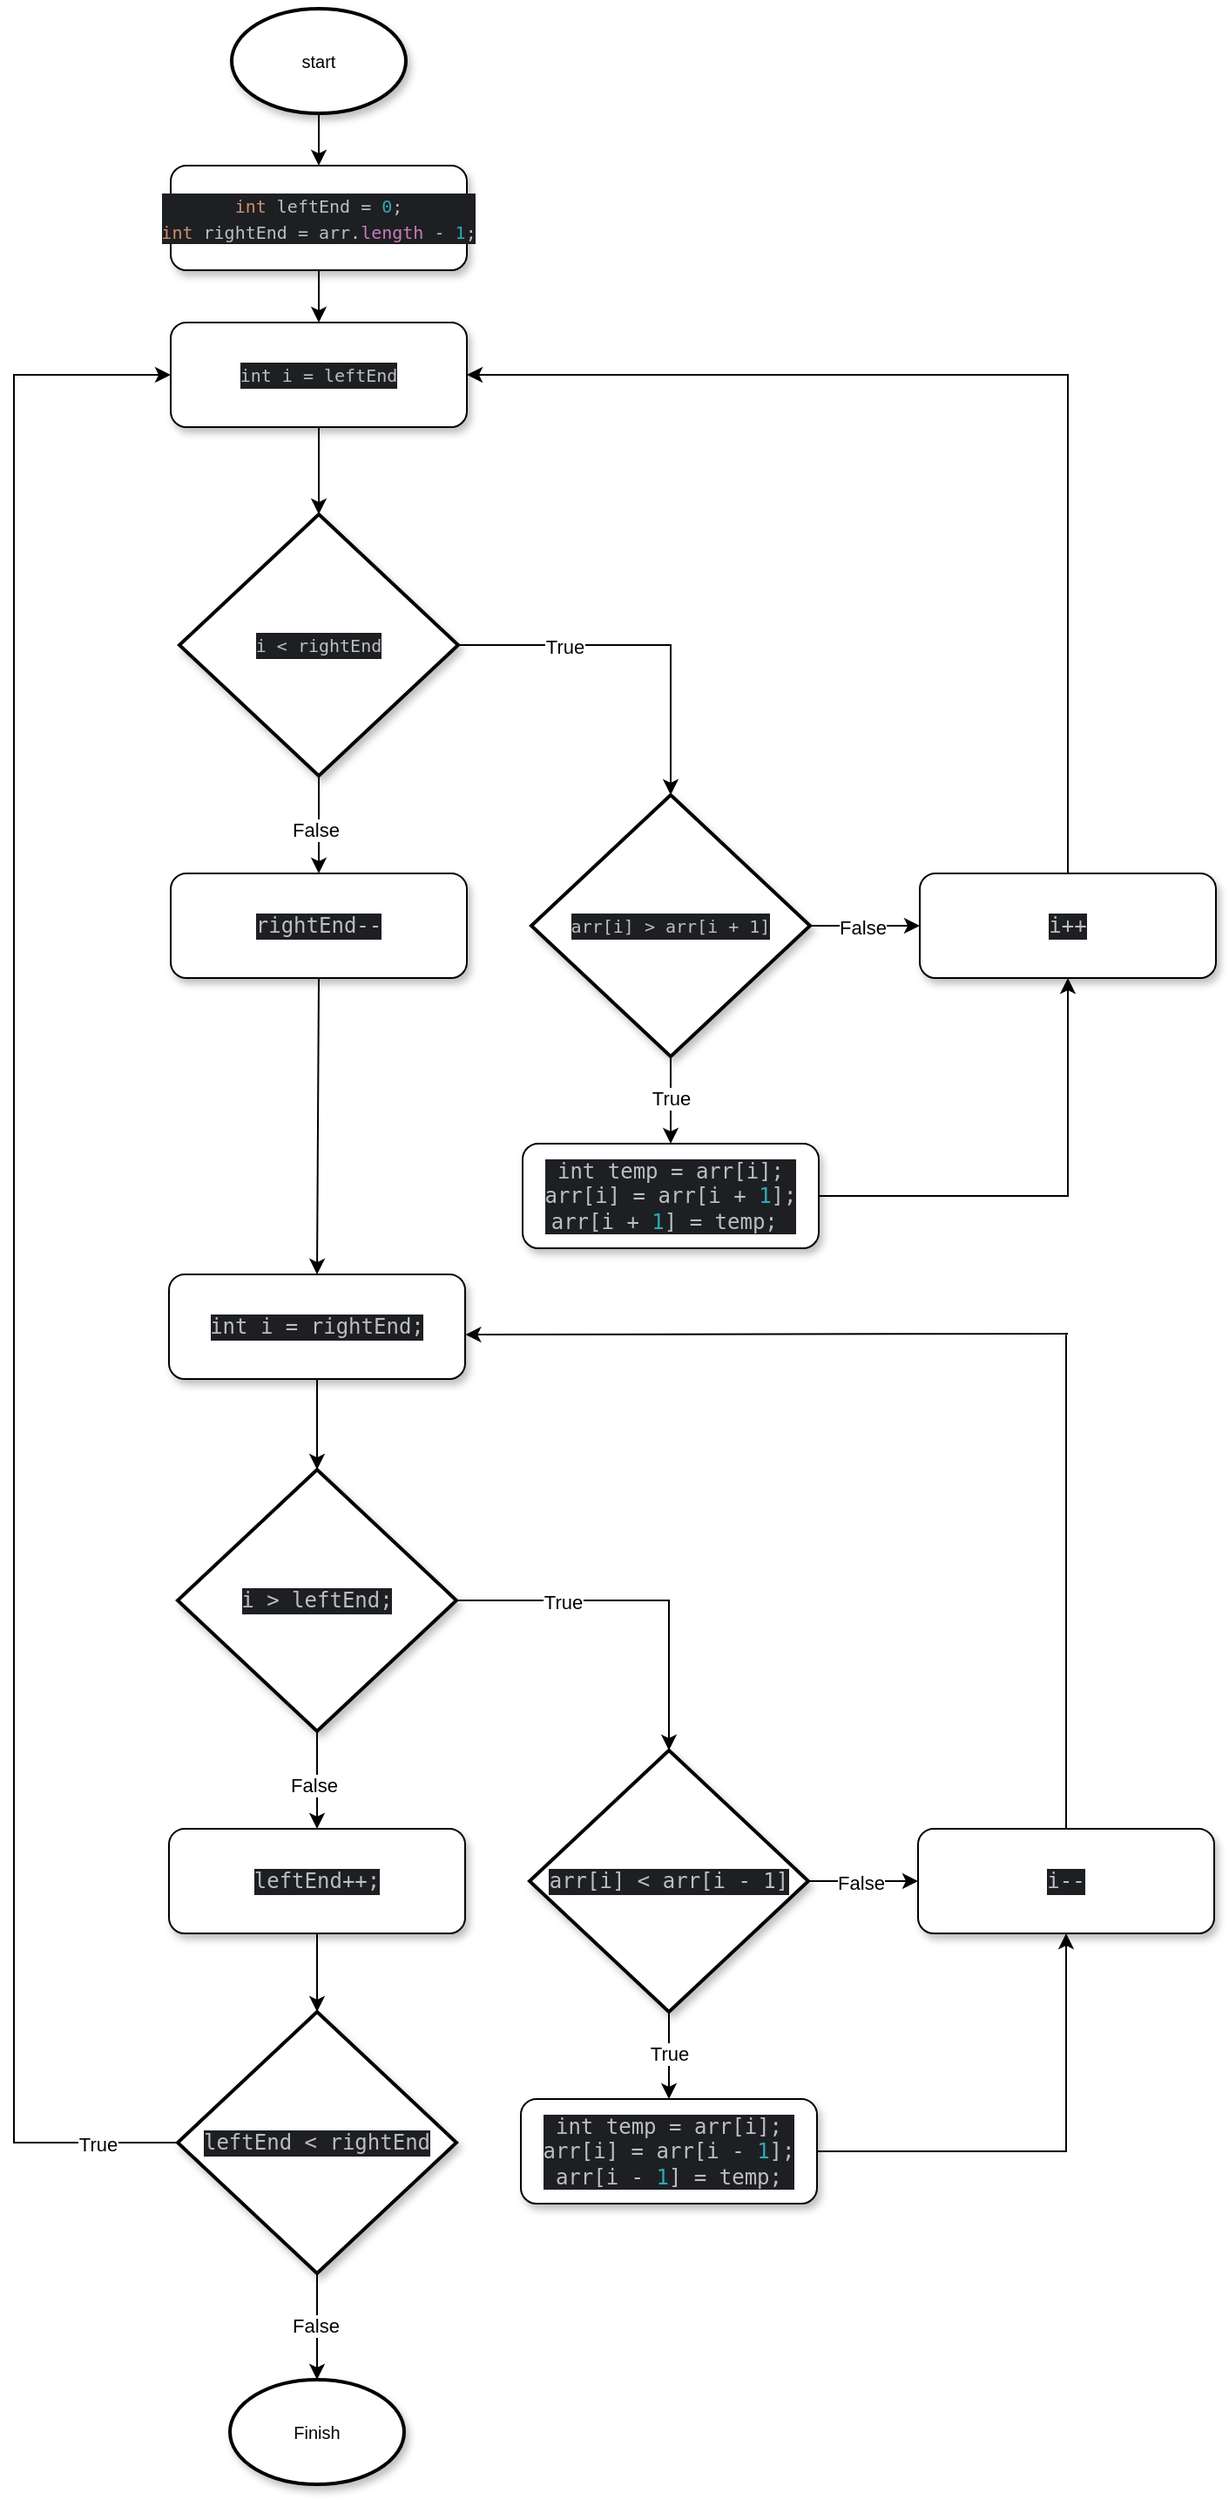 <mxfile version="23.1.5" type="device">
  <diagram id="C5RBs43oDa-KdzZeNtuy" name="Page-1">
    <mxGraphModel dx="1500" dy="757" grid="1" gridSize="10" guides="1" tooltips="1" connect="1" arrows="1" fold="1" page="1" pageScale="1" pageWidth="827" pageHeight="1169" math="0" shadow="0">
      <root>
        <mxCell id="WIyWlLk6GJQsqaUBKTNV-0" />
        <mxCell id="WIyWlLk6GJQsqaUBKTNV-1" parent="WIyWlLk6GJQsqaUBKTNV-0" />
        <mxCell id="0OGq3kWGWBpuJd9hsDQ8-0" value="&lt;div style=&quot;background-color:#1e1f22;color:#bcbec4&quot;&gt;&lt;pre style=&quot;font-family:&#39;JetBrains Mono&#39;,monospace;font-size:9,8pt;&quot;&gt;&lt;font style=&quot;font-size: 10px;&quot;&gt;&lt;span style=&quot;color:#cf8e6d;&quot;&gt;int &lt;/span&gt;leftEnd = &lt;span style=&quot;color:#2aacb8;&quot;&gt;0&lt;/span&gt;;&lt;br&gt;&lt;span style=&quot;color:#cf8e6d;&quot;&gt;int &lt;/span&gt;rightEnd = arr.&lt;span style=&quot;color:#c77dbb;&quot;&gt;length &lt;/span&gt;- &lt;span style=&quot;color:#2aacb8;&quot;&gt;1&lt;/span&gt;;&lt;/font&gt;&lt;/pre&gt;&lt;/div&gt;" style="rounded=1;whiteSpace=wrap;html=1;fillColor=#FFFFFF;shadow=1;" vertex="1" parent="WIyWlLk6GJQsqaUBKTNV-1">
          <mxGeometry x="131" y="150" width="170" height="60" as="geometry" />
        </mxCell>
        <mxCell id="0OGq3kWGWBpuJd9hsDQ8-1" style="edgeStyle=none;rounded=0;orthogonalLoop=1;jettySize=auto;html=1;exitX=0.5;exitY=1;exitDx=0;exitDy=0;exitPerimeter=0;entryX=0.5;entryY=0;entryDx=0;entryDy=0;fillColor=#FFFFFF;" edge="1" parent="WIyWlLk6GJQsqaUBKTNV-1" source="0OGq3kWGWBpuJd9hsDQ8-3" target="0OGq3kWGWBpuJd9hsDQ8-10">
          <mxGeometry relative="1" as="geometry" />
        </mxCell>
        <mxCell id="0OGq3kWGWBpuJd9hsDQ8-2" value="False" style="edgeLabel;html=1;align=center;verticalAlign=middle;resizable=0;points=[];fillColor=#FFFFFF;" vertex="1" connectable="0" parent="0OGq3kWGWBpuJd9hsDQ8-1">
          <mxGeometry x="0.097" y="-2" relative="1" as="geometry">
            <mxPoint as="offset" />
          </mxGeometry>
        </mxCell>
        <mxCell id="0OGq3kWGWBpuJd9hsDQ8-3" value="&lt;div style=&quot;background-color:#1e1f22;color:#bcbec4&quot;&gt;&lt;pre style=&quot;font-family:&#39;JetBrains Mono&#39;,monospace;font-size:9,8pt;&quot;&gt;&lt;font style=&quot;font-size: 10px;&quot;&gt;i &amp;lt; rightEnd&lt;/font&gt;&lt;/pre&gt;&lt;/div&gt;" style="strokeWidth=2;html=1;shape=mxgraph.flowchart.decision;whiteSpace=wrap;fillColor=#FFFFFF;shadow=1;" vertex="1" parent="WIyWlLk6GJQsqaUBKTNV-1">
          <mxGeometry x="136" y="350" width="160" height="150" as="geometry" />
        </mxCell>
        <mxCell id="0OGq3kWGWBpuJd9hsDQ8-4" style="edgeStyle=none;rounded=0;orthogonalLoop=1;jettySize=auto;html=1;exitX=0.5;exitY=1;exitDx=0;exitDy=0;exitPerimeter=0;entryX=0.5;entryY=0;entryDx=0;entryDy=0;fillColor=#FFFFFF;" edge="1" parent="WIyWlLk6GJQsqaUBKTNV-1" source="0OGq3kWGWBpuJd9hsDQ8-5" target="0OGq3kWGWBpuJd9hsDQ8-0">
          <mxGeometry relative="1" as="geometry" />
        </mxCell>
        <mxCell id="0OGq3kWGWBpuJd9hsDQ8-5" value="&lt;font style=&quot;font-size: 10px;&quot;&gt;start&lt;/font&gt;" style="strokeWidth=2;html=1;shape=mxgraph.flowchart.start_1;whiteSpace=wrap;fillColor=#FFFFFF;shadow=1;" vertex="1" parent="WIyWlLk6GJQsqaUBKTNV-1">
          <mxGeometry x="166" y="60" width="100" height="60" as="geometry" />
        </mxCell>
        <mxCell id="0OGq3kWGWBpuJd9hsDQ8-6" style="edgeStyle=none;rounded=0;orthogonalLoop=1;jettySize=auto;html=1;exitX=0.5;exitY=1;exitDx=0;exitDy=0;entryX=0.5;entryY=0;entryDx=0;entryDy=0;fillColor=#FFFFFF;" edge="1" parent="WIyWlLk6GJQsqaUBKTNV-1" source="0OGq3kWGWBpuJd9hsDQ8-0" target="0OGq3kWGWBpuJd9hsDQ8-7">
          <mxGeometry relative="1" as="geometry">
            <mxPoint x="249" y="230" as="targetPoint" />
          </mxGeometry>
        </mxCell>
        <mxCell id="0OGq3kWGWBpuJd9hsDQ8-7" value="&lt;div style=&quot;background-color:#1e1f22;color:#bcbec4&quot;&gt;&lt;pre style=&quot;font-family:&#39;JetBrains Mono&#39;,monospace;font-size:9,8pt;&quot;&gt;&lt;div&gt;&lt;pre style=&quot;font-family:&#39;JetBrains Mono&#39;,monospace;font-size:9,8pt;&quot;&gt;&lt;font style=&quot;font-size: 10px;&quot;&gt;int i = leftEnd&lt;/font&gt;&lt;/pre&gt;&lt;/div&gt;&lt;/pre&gt;&lt;/div&gt;" style="rounded=1;whiteSpace=wrap;html=1;fillColor=#FFFFFF;shadow=1;" vertex="1" parent="WIyWlLk6GJQsqaUBKTNV-1">
          <mxGeometry x="131" y="240" width="170" height="60" as="geometry" />
        </mxCell>
        <mxCell id="0OGq3kWGWBpuJd9hsDQ8-8" style="edgeStyle=none;rounded=0;orthogonalLoop=1;jettySize=auto;html=1;exitX=0.5;exitY=1;exitDx=0;exitDy=0;entryX=0.5;entryY=0;entryDx=0;entryDy=0;entryPerimeter=0;fillColor=#FFFFFF;" edge="1" parent="WIyWlLk6GJQsqaUBKTNV-1" source="0OGq3kWGWBpuJd9hsDQ8-7" target="0OGq3kWGWBpuJd9hsDQ8-3">
          <mxGeometry relative="1" as="geometry" />
        </mxCell>
        <mxCell id="0OGq3kWGWBpuJd9hsDQ8-9" style="edgeStyle=none;rounded=0;orthogonalLoop=1;jettySize=auto;html=1;exitX=0.5;exitY=1;exitDx=0;exitDy=0;entryX=0.5;entryY=0;entryDx=0;entryDy=0;fillColor=#FFFFFF;" edge="1" parent="WIyWlLk6GJQsqaUBKTNV-1" source="0OGq3kWGWBpuJd9hsDQ8-10" target="0OGq3kWGWBpuJd9hsDQ8-37">
          <mxGeometry relative="1" as="geometry">
            <mxPoint x="220" y="616" as="sourcePoint" />
            <mxPoint x="216" y="710" as="targetPoint" />
          </mxGeometry>
        </mxCell>
        <mxCell id="0OGq3kWGWBpuJd9hsDQ8-10" value="&lt;div style=&quot;background-color:#1e1f22;color:#bcbec4&quot;&gt;&lt;pre style=&quot;font-family:&#39;JetBrains Mono&#39;,monospace;font-size:9,8pt;&quot;&gt;&lt;pre style=&quot;font-family:&#39;JetBrains Mono&#39;,monospace;font-size:9,8pt;&quot;&gt;&lt;pre style=&quot;font-family:&#39;JetBrains Mono&#39;,monospace;font-size:9,8pt;&quot;&gt;&lt;pre style=&quot;font-family:&#39;JetBrains Mono&#39;,monospace;font-size:9,8pt;&quot;&gt;&lt;div&gt;&lt;pre style=&quot;font-family:&#39;JetBrains Mono&#39;,monospace;font-size:9,8pt;&quot;&gt;rightEnd--&lt;/pre&gt;&lt;/div&gt;&lt;/pre&gt;&lt;/pre&gt;&lt;/pre&gt;&lt;/pre&gt;&lt;/div&gt;" style="rounded=1;whiteSpace=wrap;html=1;fillColor=#FFFFFF;shadow=1;" vertex="1" parent="WIyWlLk6GJQsqaUBKTNV-1">
          <mxGeometry x="131" y="556" width="170" height="60" as="geometry" />
        </mxCell>
        <mxCell id="0OGq3kWGWBpuJd9hsDQ8-11" style="edgeStyle=orthogonalEdgeStyle;rounded=0;orthogonalLoop=1;jettySize=auto;html=1;exitX=0.5;exitY=0;exitDx=0;exitDy=0;entryX=1;entryY=0.5;entryDx=0;entryDy=0;fillColor=#FFFFFF;" edge="1" parent="WIyWlLk6GJQsqaUBKTNV-1" source="0OGq3kWGWBpuJd9hsDQ8-21" target="0OGq3kWGWBpuJd9hsDQ8-7">
          <mxGeometry relative="1" as="geometry">
            <mxPoint x="271" y="340" as="targetPoint" />
            <Array as="points">
              <mxPoint x="646" y="270" />
            </Array>
          </mxGeometry>
        </mxCell>
        <mxCell id="0OGq3kWGWBpuJd9hsDQ8-12" style="edgeStyle=orthogonalEdgeStyle;rounded=0;orthogonalLoop=1;jettySize=auto;html=1;exitX=0.5;exitY=1;exitDx=0;exitDy=0;exitPerimeter=0;entryX=0.5;entryY=0;entryDx=0;entryDy=0;fillColor=#FFFFFF;" edge="1" parent="WIyWlLk6GJQsqaUBKTNV-1" source="0OGq3kWGWBpuJd9hsDQ8-16" target="0OGq3kWGWBpuJd9hsDQ8-18">
          <mxGeometry relative="1" as="geometry" />
        </mxCell>
        <mxCell id="0OGq3kWGWBpuJd9hsDQ8-13" value="True" style="edgeLabel;html=1;align=center;verticalAlign=middle;resizable=0;points=[];fillColor=#FFFFFF;" vertex="1" connectable="0" parent="0OGq3kWGWBpuJd9hsDQ8-12">
          <mxGeometry x="-0.047" relative="1" as="geometry">
            <mxPoint as="offset" />
          </mxGeometry>
        </mxCell>
        <mxCell id="0OGq3kWGWBpuJd9hsDQ8-14" style="edgeStyle=orthogonalEdgeStyle;rounded=0;orthogonalLoop=1;jettySize=auto;html=1;exitX=1;exitY=0.5;exitDx=0;exitDy=0;exitPerimeter=0;entryX=0;entryY=0.5;entryDx=0;entryDy=0;fillColor=#FFFFFF;" edge="1" parent="WIyWlLk6GJQsqaUBKTNV-1" source="0OGq3kWGWBpuJd9hsDQ8-16" target="0OGq3kWGWBpuJd9hsDQ8-21">
          <mxGeometry relative="1" as="geometry" />
        </mxCell>
        <mxCell id="0OGq3kWGWBpuJd9hsDQ8-15" value="False" style="edgeLabel;html=1;align=center;verticalAlign=middle;resizable=0;points=[];fillColor=#FFFFFF;" vertex="1" connectable="0" parent="0OGq3kWGWBpuJd9hsDQ8-14">
          <mxGeometry x="-0.05" y="-1" relative="1" as="geometry">
            <mxPoint as="offset" />
          </mxGeometry>
        </mxCell>
        <mxCell id="0OGq3kWGWBpuJd9hsDQ8-16" value="&lt;div style=&quot;background-color:#1e1f22;color:#bcbec4&quot;&gt;&lt;pre style=&quot;font-family:&#39;JetBrains Mono&#39;,monospace;font-size:9,8pt;&quot;&gt;&lt;pre style=&quot;border-color: var(--border-color); font-family: &amp;quot;JetBrains Mono&amp;quot;, monospace;&quot;&gt;&lt;font style=&quot;border-color: var(--border-color); font-size: 10px;&quot;&gt;arr[i] &amp;gt; arr[i + 1]&lt;/font&gt;&lt;/pre&gt;&lt;/pre&gt;&lt;/div&gt;" style="strokeWidth=2;html=1;shape=mxgraph.flowchart.decision;whiteSpace=wrap;fillColor=#FFFFFF;shadow=1;" vertex="1" parent="WIyWlLk6GJQsqaUBKTNV-1">
          <mxGeometry x="338" y="511" width="160" height="150" as="geometry" />
        </mxCell>
        <mxCell id="0OGq3kWGWBpuJd9hsDQ8-17" style="edgeStyle=orthogonalEdgeStyle;rounded=0;orthogonalLoop=1;jettySize=auto;html=1;exitX=1;exitY=0.5;exitDx=0;exitDy=0;entryX=0.5;entryY=1;entryDx=0;entryDy=0;fillColor=#FFFFFF;" edge="1" parent="WIyWlLk6GJQsqaUBKTNV-1" source="0OGq3kWGWBpuJd9hsDQ8-18" target="0OGq3kWGWBpuJd9hsDQ8-21">
          <mxGeometry relative="1" as="geometry" />
        </mxCell>
        <mxCell id="0OGq3kWGWBpuJd9hsDQ8-18" value="&lt;div style=&quot;background-color:#1e1f22;color:#bcbec4&quot;&gt;&lt;pre style=&quot;font-family:&#39;JetBrains Mono&#39;,monospace;font-size:9,8pt;&quot;&gt;&lt;pre style=&quot;font-family:&#39;JetBrains Mono&#39;,monospace;font-size:9,8pt;&quot;&gt;&lt;pre style=&quot;font-family:&#39;JetBrains Mono&#39;,monospace;font-size:9,8pt;&quot;&gt;int temp = arr[i];&lt;br&gt;arr[i] = arr[i + &lt;span style=&quot;color:#2aacb8;&quot;&gt;1&lt;/span&gt;];&lt;br&gt;arr[i + &lt;span style=&quot;color:#2aacb8;&quot;&gt;1&lt;/span&gt;] = temp; &lt;/pre&gt;&lt;/pre&gt;&lt;/pre&gt;&lt;/div&gt;" style="rounded=1;whiteSpace=wrap;html=1;fillColor=#FFFFFF;shadow=1;" vertex="1" parent="WIyWlLk6GJQsqaUBKTNV-1">
          <mxGeometry x="333" y="711" width="170" height="60" as="geometry" />
        </mxCell>
        <mxCell id="0OGq3kWGWBpuJd9hsDQ8-19" style="edgeStyle=orthogonalEdgeStyle;rounded=0;orthogonalLoop=1;jettySize=auto;html=1;exitX=1;exitY=0.5;exitDx=0;exitDy=0;exitPerimeter=0;entryX=0.5;entryY=0;entryDx=0;entryDy=0;entryPerimeter=0;fillColor=#FFFFFF;" edge="1" parent="WIyWlLk6GJQsqaUBKTNV-1" source="0OGq3kWGWBpuJd9hsDQ8-3" target="0OGq3kWGWBpuJd9hsDQ8-16">
          <mxGeometry relative="1" as="geometry" />
        </mxCell>
        <mxCell id="0OGq3kWGWBpuJd9hsDQ8-20" value="True" style="edgeLabel;html=1;align=center;verticalAlign=middle;resizable=0;points=[];strokeColor=#33FF33;fillColor=#FFFFFF;" vertex="1" connectable="0" parent="0OGq3kWGWBpuJd9hsDQ8-19">
          <mxGeometry x="-0.412" y="-1" relative="1" as="geometry">
            <mxPoint as="offset" />
          </mxGeometry>
        </mxCell>
        <mxCell id="0OGq3kWGWBpuJd9hsDQ8-21" value="&lt;div style=&quot;background-color:#1e1f22;color:#bcbec4&quot;&gt;&lt;pre style=&quot;font-family:&#39;JetBrains Mono&#39;,monospace;font-size:9,8pt;&quot;&gt;&lt;pre style=&quot;font-family:&#39;JetBrains Mono&#39;,monospace;font-size:9,8pt;&quot;&gt;&lt;pre style=&quot;font-family:&#39;JetBrains Mono&#39;,monospace;font-size:9,8pt;&quot;&gt;&lt;pre style=&quot;border-color: var(--border-color); font-family: &amp;quot;JetBrains Mono&amp;quot;, monospace;&quot;&gt;i++&lt;/pre&gt;&lt;/pre&gt;&lt;/pre&gt;&lt;/pre&gt;&lt;/div&gt;" style="rounded=1;whiteSpace=wrap;html=1;fillColor=#FFFFFF;shadow=1;" vertex="1" parent="WIyWlLk6GJQsqaUBKTNV-1">
          <mxGeometry x="561" y="556" width="170" height="60" as="geometry" />
        </mxCell>
        <mxCell id="0OGq3kWGWBpuJd9hsDQ8-22" style="edgeStyle=none;rounded=0;orthogonalLoop=1;jettySize=auto;html=1;exitX=0.5;exitY=1;exitDx=0;exitDy=0;exitPerimeter=0;entryX=0.5;entryY=0;entryDx=0;entryDy=0;fillColor=#FFFFFF;" edge="1" parent="WIyWlLk6GJQsqaUBKTNV-1" source="0OGq3kWGWBpuJd9hsDQ8-24" target="0OGq3kWGWBpuJd9hsDQ8-25">
          <mxGeometry relative="1" as="geometry" />
        </mxCell>
        <mxCell id="0OGq3kWGWBpuJd9hsDQ8-23" value="False" style="edgeLabel;html=1;align=center;verticalAlign=middle;resizable=0;points=[];fillColor=#FFFFFF;" vertex="1" connectable="0" parent="0OGq3kWGWBpuJd9hsDQ8-22">
          <mxGeometry x="0.097" y="-2" relative="1" as="geometry">
            <mxPoint as="offset" />
          </mxGeometry>
        </mxCell>
        <mxCell id="0OGq3kWGWBpuJd9hsDQ8-24" value="&lt;div style=&quot;background-color:#1e1f22;color:#bcbec4&quot;&gt;&lt;pre style=&quot;font-family:&#39;JetBrains Mono&#39;,monospace;font-size:9,8pt;&quot;&gt;&lt;div&gt;&lt;pre style=&quot;font-family:&#39;JetBrains Mono&#39;,monospace;font-size:9,8pt;&quot;&gt;i &amp;gt; leftEnd;&lt;/pre&gt;&lt;/div&gt;&lt;/pre&gt;&lt;/div&gt;" style="strokeWidth=2;html=1;shape=mxgraph.flowchart.decision;whiteSpace=wrap;fillColor=#FFFFFF;shadow=1;" vertex="1" parent="WIyWlLk6GJQsqaUBKTNV-1">
          <mxGeometry x="135" y="898" width="160" height="150" as="geometry" />
        </mxCell>
        <mxCell id="0OGq3kWGWBpuJd9hsDQ8-25" value="&lt;div style=&quot;background-color:#1e1f22;color:#bcbec4&quot;&gt;&lt;pre style=&quot;font-family:&#39;JetBrains Mono&#39;,monospace;font-size:9,8pt;&quot;&gt;&lt;pre style=&quot;font-family:&#39;JetBrains Mono&#39;,monospace;font-size:9,8pt;&quot;&gt;&lt;pre style=&quot;font-family:&#39;JetBrains Mono&#39;,monospace;font-size:9,8pt;&quot;&gt;&lt;pre style=&quot;font-family:&#39;JetBrains Mono&#39;,monospace;font-size:9,8pt;&quot;&gt;&lt;pre style=&quot;font-family:&#39;JetBrains Mono&#39;,monospace;font-size:9,8pt;&quot;&gt;&lt;div&gt;&lt;pre style=&quot;font-family:&#39;JetBrains Mono&#39;,monospace;font-size:9,8pt;&quot;&gt;leftEnd++;&lt;/pre&gt;&lt;/div&gt;&lt;/pre&gt;&lt;/pre&gt;&lt;/pre&gt;&lt;/pre&gt;&lt;/pre&gt;&lt;/div&gt;" style="rounded=1;whiteSpace=wrap;html=1;fillColor=#FFFFFF;shadow=1;" vertex="1" parent="WIyWlLk6GJQsqaUBKTNV-1">
          <mxGeometry x="130" y="1104" width="170" height="60" as="geometry" />
        </mxCell>
        <mxCell id="0OGq3kWGWBpuJd9hsDQ8-26" style="edgeStyle=orthogonalEdgeStyle;rounded=0;orthogonalLoop=1;jettySize=auto;html=1;exitX=0.5;exitY=0;exitDx=0;exitDy=0;entryX=1.001;entryY=0.576;entryDx=0;entryDy=0;entryPerimeter=0;fillColor=#FFFFFF;" edge="1" parent="WIyWlLk6GJQsqaUBKTNV-1" source="0OGq3kWGWBpuJd9hsDQ8-36" target="0OGq3kWGWBpuJd9hsDQ8-37">
          <mxGeometry relative="1" as="geometry">
            <mxPoint x="361" y="830" as="targetPoint" />
            <Array as="points">
              <mxPoint x="646" y="820" />
              <mxPoint x="300" y="820" />
            </Array>
          </mxGeometry>
        </mxCell>
        <mxCell id="0OGq3kWGWBpuJd9hsDQ8-27" style="edgeStyle=orthogonalEdgeStyle;rounded=0;orthogonalLoop=1;jettySize=auto;html=1;exitX=0.5;exitY=1;exitDx=0;exitDy=0;exitPerimeter=0;entryX=0.5;entryY=0;entryDx=0;entryDy=0;fillColor=#FFFFFF;" edge="1" parent="WIyWlLk6GJQsqaUBKTNV-1" source="0OGq3kWGWBpuJd9hsDQ8-31" target="0OGq3kWGWBpuJd9hsDQ8-33">
          <mxGeometry relative="1" as="geometry" />
        </mxCell>
        <mxCell id="0OGq3kWGWBpuJd9hsDQ8-28" value="True" style="edgeLabel;html=1;align=center;verticalAlign=middle;resizable=0;points=[];fillColor=#FFFFFF;" vertex="1" connectable="0" parent="0OGq3kWGWBpuJd9hsDQ8-27">
          <mxGeometry x="-0.047" relative="1" as="geometry">
            <mxPoint as="offset" />
          </mxGeometry>
        </mxCell>
        <mxCell id="0OGq3kWGWBpuJd9hsDQ8-29" style="edgeStyle=orthogonalEdgeStyle;rounded=0;orthogonalLoop=1;jettySize=auto;html=1;exitX=1;exitY=0.5;exitDx=0;exitDy=0;exitPerimeter=0;entryX=0;entryY=0.5;entryDx=0;entryDy=0;fillColor=#FFFFFF;" edge="1" parent="WIyWlLk6GJQsqaUBKTNV-1" source="0OGq3kWGWBpuJd9hsDQ8-31" target="0OGq3kWGWBpuJd9hsDQ8-36">
          <mxGeometry relative="1" as="geometry" />
        </mxCell>
        <mxCell id="0OGq3kWGWBpuJd9hsDQ8-30" value="False" style="edgeLabel;html=1;align=center;verticalAlign=middle;resizable=0;points=[];fillColor=#FFFFFF;" vertex="1" connectable="0" parent="0OGq3kWGWBpuJd9hsDQ8-29">
          <mxGeometry x="-0.05" y="-1" relative="1" as="geometry">
            <mxPoint as="offset" />
          </mxGeometry>
        </mxCell>
        <mxCell id="0OGq3kWGWBpuJd9hsDQ8-31" value="&lt;div style=&quot;background-color:#1e1f22;color:#bcbec4&quot;&gt;&lt;pre style=&quot;font-family:&#39;JetBrains Mono&#39;,monospace;font-size:9,8pt;&quot;&gt;&lt;pre style=&quot;border-color: var(--border-color); font-family: &amp;quot;JetBrains Mono&amp;quot;, monospace;&quot;&gt;&lt;div&gt;&lt;pre style=&quot;font-family:&#39;JetBrains Mono&#39;,monospace;font-size:9,8pt;&quot;&gt;arr[i] &amp;lt; arr[i - 1]&lt;/pre&gt;&lt;/div&gt;&lt;/pre&gt;&lt;/pre&gt;&lt;/div&gt;" style="strokeWidth=2;html=1;shape=mxgraph.flowchart.decision;whiteSpace=wrap;fillColor=#FFFFFF;shadow=1;" vertex="1" parent="WIyWlLk6GJQsqaUBKTNV-1">
          <mxGeometry x="337" y="1059" width="160" height="150" as="geometry" />
        </mxCell>
        <mxCell id="0OGq3kWGWBpuJd9hsDQ8-32" style="edgeStyle=orthogonalEdgeStyle;rounded=0;orthogonalLoop=1;jettySize=auto;html=1;exitX=1;exitY=0.5;exitDx=0;exitDy=0;entryX=0.5;entryY=1;entryDx=0;entryDy=0;fillColor=#FFFFFF;" edge="1" parent="WIyWlLk6GJQsqaUBKTNV-1" source="0OGq3kWGWBpuJd9hsDQ8-33" target="0OGq3kWGWBpuJd9hsDQ8-36">
          <mxGeometry relative="1" as="geometry" />
        </mxCell>
        <mxCell id="0OGq3kWGWBpuJd9hsDQ8-33" value="&lt;div style=&quot;background-color:#1e1f22;color:#bcbec4&quot;&gt;&lt;pre style=&quot;font-family:&#39;JetBrains Mono&#39;,monospace;font-size:9,8pt;&quot;&gt;&lt;pre style=&quot;font-family:&#39;JetBrains Mono&#39;,monospace;font-size:9,8pt;&quot;&gt;&lt;pre style=&quot;font-family:&#39;JetBrains Mono&#39;,monospace;font-size:9,8pt;&quot;&gt;&lt;div&gt;&lt;pre style=&quot;font-family:&#39;JetBrains Mono&#39;,monospace;font-size:9,8pt;&quot;&gt;int temp = arr[i];&lt;br&gt;arr[i] = arr[i - &lt;span style=&quot;color:#2aacb8;&quot;&gt;1&lt;/span&gt;];&lt;br&gt;arr[i - &lt;span style=&quot;color:#2aacb8;&quot;&gt;1&lt;/span&gt;] = temp;&lt;/pre&gt;&lt;/div&gt;&lt;/pre&gt;&lt;/pre&gt;&lt;/pre&gt;&lt;/div&gt;" style="rounded=1;whiteSpace=wrap;html=1;fillColor=#FFFFFF;shadow=1;" vertex="1" parent="WIyWlLk6GJQsqaUBKTNV-1">
          <mxGeometry x="332" y="1259" width="170" height="60" as="geometry" />
        </mxCell>
        <mxCell id="0OGq3kWGWBpuJd9hsDQ8-34" style="edgeStyle=orthogonalEdgeStyle;rounded=0;orthogonalLoop=1;jettySize=auto;html=1;exitX=1;exitY=0.5;exitDx=0;exitDy=0;exitPerimeter=0;entryX=0.5;entryY=0;entryDx=0;entryDy=0;entryPerimeter=0;fillColor=#FFFFFF;" edge="1" parent="WIyWlLk6GJQsqaUBKTNV-1" source="0OGq3kWGWBpuJd9hsDQ8-24" target="0OGq3kWGWBpuJd9hsDQ8-31">
          <mxGeometry relative="1" as="geometry" />
        </mxCell>
        <mxCell id="0OGq3kWGWBpuJd9hsDQ8-35" value="True" style="edgeLabel;html=1;align=center;verticalAlign=middle;resizable=0;points=[];strokeColor=#33FF33;fillColor=#FFFFFF;" vertex="1" connectable="0" parent="0OGq3kWGWBpuJd9hsDQ8-34">
          <mxGeometry x="-0.412" y="-1" relative="1" as="geometry">
            <mxPoint as="offset" />
          </mxGeometry>
        </mxCell>
        <mxCell id="0OGq3kWGWBpuJd9hsDQ8-36" value="&lt;div style=&quot;background-color:#1e1f22;color:#bcbec4&quot;&gt;&lt;pre style=&quot;font-family:&#39;JetBrains Mono&#39;,monospace;font-size:9,8pt;&quot;&gt;&lt;pre style=&quot;font-family:&#39;JetBrains Mono&#39;,monospace;font-size:9,8pt;&quot;&gt;&lt;pre style=&quot;font-family:&#39;JetBrains Mono&#39;,monospace;font-size:9,8pt;&quot;&gt;&lt;pre style=&quot;border-color: var(--border-color); font-family: &amp;quot;JetBrains Mono&amp;quot;, monospace;&quot;&gt;&lt;div&gt;&lt;pre style=&quot;font-family:&#39;JetBrains Mono&#39;,monospace;font-size:9,8pt;&quot;&gt;i--&lt;/pre&gt;&lt;/div&gt;&lt;/pre&gt;&lt;/pre&gt;&lt;/pre&gt;&lt;/pre&gt;&lt;/div&gt;" style="rounded=1;whiteSpace=wrap;html=1;fillColor=#FFFFFF;shadow=1;" vertex="1" parent="WIyWlLk6GJQsqaUBKTNV-1">
          <mxGeometry x="560" y="1104" width="170" height="60" as="geometry" />
        </mxCell>
        <mxCell id="0OGq3kWGWBpuJd9hsDQ8-37" value="&lt;div style=&quot;background-color:#1e1f22;color:#bcbec4&quot;&gt;&lt;pre style=&quot;font-family:&#39;JetBrains Mono&#39;,monospace;font-size:9,8pt;&quot;&gt;&lt;pre style=&quot;font-family:&#39;JetBrains Mono&#39;,monospace;font-size:9,8pt;&quot;&gt;&lt;div&gt;&lt;pre style=&quot;font-family:&#39;JetBrains Mono&#39;,monospace;font-size:9,8pt;&quot;&gt;int i = rightEnd;&lt;/pre&gt;&lt;/div&gt;&lt;/pre&gt;&lt;/pre&gt;&lt;/div&gt;" style="rounded=1;whiteSpace=wrap;html=1;fillColor=#FFFFFF;shadow=1;" vertex="1" parent="WIyWlLk6GJQsqaUBKTNV-1">
          <mxGeometry x="130" y="786" width="170" height="60" as="geometry" />
        </mxCell>
        <mxCell id="0OGq3kWGWBpuJd9hsDQ8-38" style="edgeStyle=none;rounded=0;orthogonalLoop=1;jettySize=auto;html=1;entryX=0.5;entryY=0;entryDx=0;entryDy=0;entryPerimeter=0;exitX=0.5;exitY=1;exitDx=0;exitDy=0;fillColor=#FFFFFF;" edge="1" parent="WIyWlLk6GJQsqaUBKTNV-1" source="0OGq3kWGWBpuJd9hsDQ8-37" target="0OGq3kWGWBpuJd9hsDQ8-24">
          <mxGeometry relative="1" as="geometry">
            <mxPoint x="216" y="850" as="sourcePoint" />
          </mxGeometry>
        </mxCell>
        <mxCell id="0OGq3kWGWBpuJd9hsDQ8-39" style="edgeStyle=orthogonalEdgeStyle;rounded=0;orthogonalLoop=1;jettySize=auto;html=1;exitX=0;exitY=0.5;exitDx=0;exitDy=0;exitPerimeter=0;entryX=0;entryY=0.5;entryDx=0;entryDy=0;fillColor=#FFFFFF;" edge="1" parent="WIyWlLk6GJQsqaUBKTNV-1" source="0OGq3kWGWBpuJd9hsDQ8-41" target="0OGq3kWGWBpuJd9hsDQ8-7">
          <mxGeometry relative="1" as="geometry">
            <Array as="points">
              <mxPoint x="41" y="1284" />
              <mxPoint x="41" y="270" />
            </Array>
          </mxGeometry>
        </mxCell>
        <mxCell id="0OGq3kWGWBpuJd9hsDQ8-40" value="True" style="edgeLabel;html=1;align=center;verticalAlign=middle;resizable=0;points=[];fillColor=#FFFFFF;" vertex="1" connectable="0" parent="0OGq3kWGWBpuJd9hsDQ8-39">
          <mxGeometry x="-0.923" y="1" relative="1" as="geometry">
            <mxPoint as="offset" />
          </mxGeometry>
        </mxCell>
        <mxCell id="0OGq3kWGWBpuJd9hsDQ8-41" value="&lt;div style=&quot;background-color:#1e1f22;color:#bcbec4&quot;&gt;&lt;pre style=&quot;font-family:&#39;JetBrains Mono&#39;,monospace;font-size:9,8pt;&quot;&gt;&lt;pre style=&quot;border-color: var(--border-color); font-family: &amp;quot;JetBrains Mono&amp;quot;, monospace;&quot;&gt;&lt;pre style=&quot;font-family:&#39;JetBrains Mono&#39;,monospace;font-size:9,8pt;&quot;&gt;&lt;div&gt;&lt;pre style=&quot;font-family:&#39;JetBrains Mono&#39;,monospace;font-size:9,8pt;&quot;&gt;leftEnd &amp;lt; rightEnd&lt;/pre&gt;&lt;/div&gt;&lt;/pre&gt;&lt;/pre&gt;&lt;/pre&gt;&lt;/div&gt;" style="strokeWidth=2;html=1;shape=mxgraph.flowchart.decision;whiteSpace=wrap;fillColor=#FFFFFF;shadow=1;" vertex="1" parent="WIyWlLk6GJQsqaUBKTNV-1">
          <mxGeometry x="135" y="1209" width="160" height="150" as="geometry" />
        </mxCell>
        <mxCell id="0OGq3kWGWBpuJd9hsDQ8-42" style="edgeStyle=none;rounded=0;orthogonalLoop=1;jettySize=auto;html=1;exitX=0.5;exitY=1;exitDx=0;exitDy=0;entryX=0.5;entryY=0;entryDx=0;entryDy=0;entryPerimeter=0;fillColor=#FFFFFF;" edge="1" parent="WIyWlLk6GJQsqaUBKTNV-1" source="0OGq3kWGWBpuJd9hsDQ8-25" target="0OGq3kWGWBpuJd9hsDQ8-41">
          <mxGeometry relative="1" as="geometry">
            <mxPoint x="215" y="1164" as="sourcePoint" />
            <mxPoint x="216" y="1214" as="targetPoint" />
          </mxGeometry>
        </mxCell>
        <mxCell id="0OGq3kWGWBpuJd9hsDQ8-43" value="&lt;font style=&quot;font-size: 10px;&quot;&gt;Finish&lt;/font&gt;" style="strokeWidth=2;html=1;shape=mxgraph.flowchart.start_1;whiteSpace=wrap;fillColor=#FFFFFF;shadow=1;" vertex="1" parent="WIyWlLk6GJQsqaUBKTNV-1">
          <mxGeometry x="165" y="1420" width="100" height="60" as="geometry" />
        </mxCell>
        <mxCell id="0OGq3kWGWBpuJd9hsDQ8-44" style="edgeStyle=orthogonalEdgeStyle;rounded=0;orthogonalLoop=1;jettySize=auto;html=1;exitX=0.5;exitY=1;exitDx=0;exitDy=0;exitPerimeter=0;entryX=0.5;entryY=0;entryDx=0;entryDy=0;entryPerimeter=0;fillColor=#FFFFFF;" edge="1" parent="WIyWlLk6GJQsqaUBKTNV-1" source="0OGq3kWGWBpuJd9hsDQ8-41" target="0OGq3kWGWBpuJd9hsDQ8-43">
          <mxGeometry relative="1" as="geometry" />
        </mxCell>
        <mxCell id="0OGq3kWGWBpuJd9hsDQ8-45" value="False" style="edgeLabel;html=1;align=center;verticalAlign=middle;resizable=0;points=[];fillColor=#FFFFFF;" vertex="1" connectable="0" parent="0OGq3kWGWBpuJd9hsDQ8-44">
          <mxGeometry x="-0.013" y="-1" relative="1" as="geometry">
            <mxPoint as="offset" />
          </mxGeometry>
        </mxCell>
      </root>
    </mxGraphModel>
  </diagram>
</mxfile>
